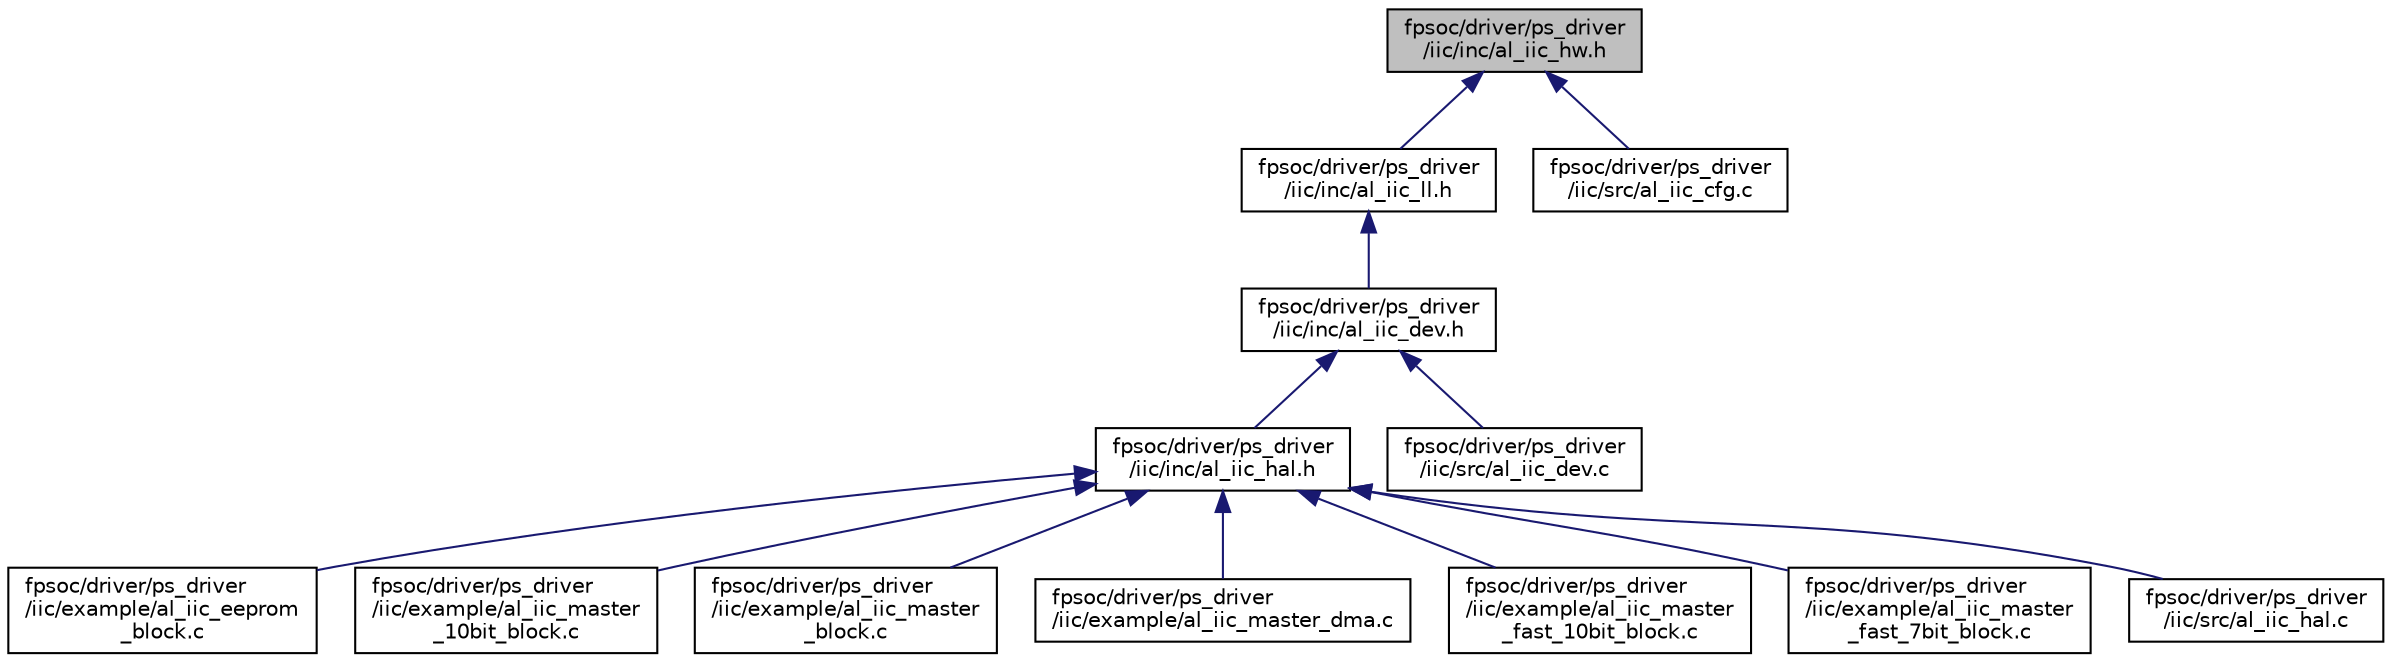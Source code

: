 digraph "fpsoc/driver/ps_driver/iic/inc/al_iic_hw.h"
{
  edge [fontname="Helvetica",fontsize="10",labelfontname="Helvetica",labelfontsize="10"];
  node [fontname="Helvetica",fontsize="10",shape=record];
  Node2 [label="fpsoc/driver/ps_driver\l/iic/inc/al_iic_hw.h",height=0.2,width=0.4,color="black", fillcolor="grey75", style="filled", fontcolor="black"];
  Node2 -> Node3 [dir="back",color="midnightblue",fontsize="10",style="solid",fontname="Helvetica"];
  Node3 [label="fpsoc/driver/ps_driver\l/iic/inc/al_iic_ll.h",height=0.2,width=0.4,color="black", fillcolor="white", style="filled",URL="$al__iic__ll_8h.html"];
  Node3 -> Node4 [dir="back",color="midnightblue",fontsize="10",style="solid",fontname="Helvetica"];
  Node4 [label="fpsoc/driver/ps_driver\l/iic/inc/al_iic_dev.h",height=0.2,width=0.4,color="black", fillcolor="white", style="filled",URL="$al__iic__dev_8h.html"];
  Node4 -> Node5 [dir="back",color="midnightblue",fontsize="10",style="solid",fontname="Helvetica"];
  Node5 [label="fpsoc/driver/ps_driver\l/iic/inc/al_iic_hal.h",height=0.2,width=0.4,color="black", fillcolor="white", style="filled",URL="$al__iic__hal_8h.html"];
  Node5 -> Node6 [dir="back",color="midnightblue",fontsize="10",style="solid",fontname="Helvetica"];
  Node6 [label="fpsoc/driver/ps_driver\l/iic/example/al_iic_eeprom\l_block.c",height=0.2,width=0.4,color="black", fillcolor="white", style="filled",URL="$al__iic__eeprom__block_8c.html"];
  Node5 -> Node7 [dir="back",color="midnightblue",fontsize="10",style="solid",fontname="Helvetica"];
  Node7 [label="fpsoc/driver/ps_driver\l/iic/example/al_iic_master\l_10bit_block.c",height=0.2,width=0.4,color="black", fillcolor="white", style="filled",URL="$al__iic__master__10bit__block_8c.html"];
  Node5 -> Node8 [dir="back",color="midnightblue",fontsize="10",style="solid",fontname="Helvetica"];
  Node8 [label="fpsoc/driver/ps_driver\l/iic/example/al_iic_master\l_block.c",height=0.2,width=0.4,color="black", fillcolor="white", style="filled",URL="$al__iic__master__block_8c.html"];
  Node5 -> Node9 [dir="back",color="midnightblue",fontsize="10",style="solid",fontname="Helvetica"];
  Node9 [label="fpsoc/driver/ps_driver\l/iic/example/al_iic_master_dma.c",height=0.2,width=0.4,color="black", fillcolor="white", style="filled",URL="$al__iic__master__dma_8c.html"];
  Node5 -> Node10 [dir="back",color="midnightblue",fontsize="10",style="solid",fontname="Helvetica"];
  Node10 [label="fpsoc/driver/ps_driver\l/iic/example/al_iic_master\l_fast_10bit_block.c",height=0.2,width=0.4,color="black", fillcolor="white", style="filled",URL="$al__iic__master__fast__10bit__block_8c.html"];
  Node5 -> Node11 [dir="back",color="midnightblue",fontsize="10",style="solid",fontname="Helvetica"];
  Node11 [label="fpsoc/driver/ps_driver\l/iic/example/al_iic_master\l_fast_7bit_block.c",height=0.2,width=0.4,color="black", fillcolor="white", style="filled",URL="$al__iic__master__fast__7bit__block_8c.html"];
  Node5 -> Node12 [dir="back",color="midnightblue",fontsize="10",style="solid",fontname="Helvetica"];
  Node12 [label="fpsoc/driver/ps_driver\l/iic/src/al_iic_hal.c",height=0.2,width=0.4,color="black", fillcolor="white", style="filled",URL="$al__iic__hal_8c.html"];
  Node4 -> Node13 [dir="back",color="midnightblue",fontsize="10",style="solid",fontname="Helvetica"];
  Node13 [label="fpsoc/driver/ps_driver\l/iic/src/al_iic_dev.c",height=0.2,width=0.4,color="black", fillcolor="white", style="filled",URL="$al__iic__dev_8c.html"];
  Node2 -> Node14 [dir="back",color="midnightblue",fontsize="10",style="solid",fontname="Helvetica"];
  Node14 [label="fpsoc/driver/ps_driver\l/iic/src/al_iic_cfg.c",height=0.2,width=0.4,color="black", fillcolor="white", style="filled",URL="$al__iic__cfg_8c.html"];
}
